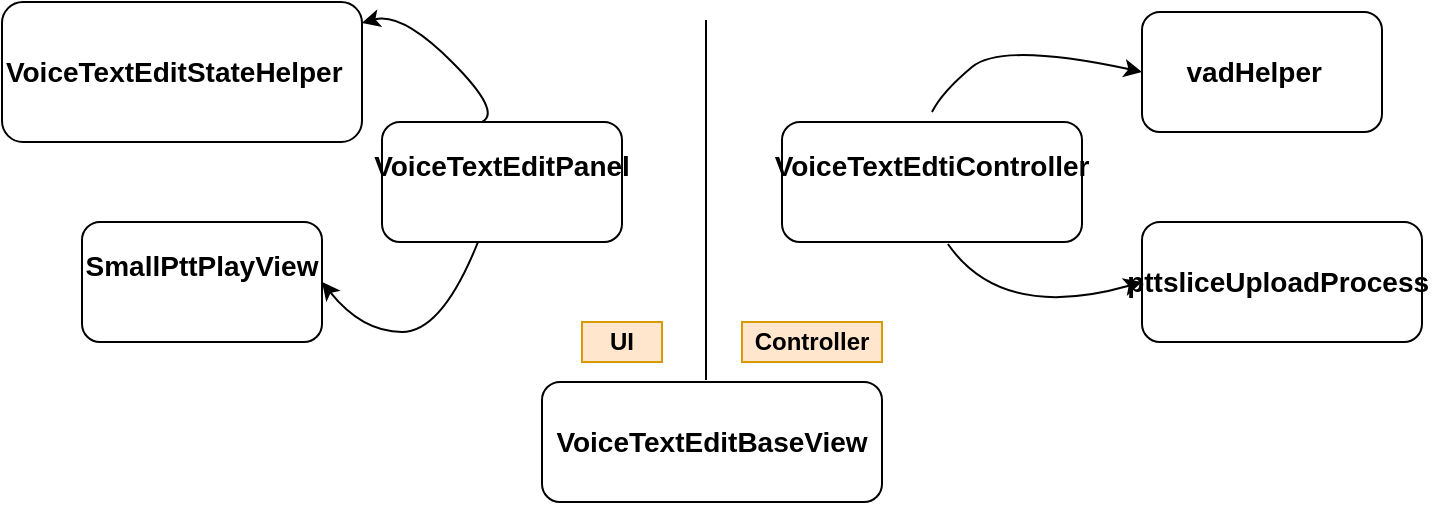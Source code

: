 <mxfile version="11.1.2" type="github"><diagram id="owQS2QtQJw9_XB7rfnVo" name="Page-1"><mxGraphModel dx="1406" dy="787" grid="1" gridSize="10" guides="1" tooltips="1" connect="1" arrows="1" fold="1" page="1" pageScale="1" pageWidth="827" pageHeight="1169" math="0" shadow="0"><root><mxCell id="0"/><mxCell id="1" parent="0"/><mxCell id="Xpnjdph-VlS41fEq8V97-4" value="&lt;span lang=&quot;EN-US&quot; style=&quot;font-size: 10.5pt ; font-family: &amp;#34;calibri&amp;#34; , sans-serif&quot;&gt;&lt;b&gt;VoiceTextEditPanel &amp;nbsp; &amp;nbsp;&lt;/b&gt;&lt;/span&gt;" style="rounded=1;whiteSpace=wrap;html=1;" vertex="1" parent="1"><mxGeometry x="260" y="260" width="120" height="60" as="geometry"/></mxCell><mxCell id="Xpnjdph-VlS41fEq8V97-5" value="&lt;span lang=&quot;EN-US&quot; style=&quot;font-size: 10.5pt ; font-family: &amp;#34;calibri&amp;#34; , sans-serif&quot;&gt;&lt;b&gt;VoiceTextEditStateHelper &amp;nbsp;&lt;/b&gt;&lt;/span&gt;" style="rounded=1;whiteSpace=wrap;html=1;" vertex="1" parent="1"><mxGeometry x="70" y="200" width="180" height="70" as="geometry"/></mxCell><mxCell id="Xpnjdph-VlS41fEq8V97-6" value="&lt;span lang=&quot;EN-US&quot; style=&quot;font-size: 10.5pt ; font-family: &amp;#34;calibri&amp;#34; , sans-serif&quot;&gt;&lt;b&gt;SmallPttPlayView &amp;nbsp;&amp;nbsp;&lt;/b&gt;&lt;/span&gt;" style="rounded=1;whiteSpace=wrap;html=1;" vertex="1" parent="1"><mxGeometry x="110" y="310" width="120" height="60" as="geometry"/></mxCell><mxCell id="Xpnjdph-VlS41fEq8V97-8" value="&lt;span lang=&quot;EN-US&quot; style=&quot;font-size: 10.5pt ; font-family: &amp;#34;calibri&amp;#34; , sans-serif&quot;&gt;&lt;b&gt;VoiceTextEdtiController &amp;nbsp;&lt;/b&gt;&lt;/span&gt;" style="rounded=1;whiteSpace=wrap;html=1;" vertex="1" parent="1"><mxGeometry x="460" y="260" width="150" height="60" as="geometry"/></mxCell><mxCell id="Xpnjdph-VlS41fEq8V97-9" value="&lt;span lang=&quot;EN-US&quot; style=&quot;font-size: 10.5pt ; font-family: &amp;#34;calibri&amp;#34; , sans-serif&quot;&gt;&lt;b&gt;vadHelper &amp;nbsp;&lt;/b&gt;&lt;/span&gt;" style="rounded=1;whiteSpace=wrap;html=1;" vertex="1" parent="1"><mxGeometry x="640" y="205" width="120" height="60" as="geometry"/></mxCell><mxCell id="Xpnjdph-VlS41fEq8V97-10" value="&lt;span lang=&quot;EN-US&quot; style=&quot;font-size: 10.5pt ; font-family: &amp;#34;calibri&amp;#34; , sans-serif&quot;&gt;&lt;b&gt;pttsliceUploadProcess&amp;nbsp;&lt;/b&gt;&lt;/span&gt;" style="rounded=1;whiteSpace=wrap;html=1;" vertex="1" parent="1"><mxGeometry x="640" y="310" width="140" height="60" as="geometry"/></mxCell><mxCell id="Xpnjdph-VlS41fEq8V97-11" value="" style="endArrow=none;html=1;" edge="1" parent="1"><mxGeometry width="50" height="50" relative="1" as="geometry"><mxPoint x="422" y="209" as="sourcePoint"/><mxPoint x="422" y="389" as="targetPoint"/></mxGeometry></mxCell><mxCell id="Xpnjdph-VlS41fEq8V97-12" value="&lt;span lang=&quot;EN-US&quot; style=&quot;font-size: 10.5pt ; font-family: &amp;#34;calibri&amp;#34; , sans-serif&quot;&gt;&lt;b&gt;VoiceTextEditBaseView&lt;/b&gt;&lt;/span&gt;" style="rounded=1;whiteSpace=wrap;html=1;" vertex="1" parent="1"><mxGeometry x="340" y="390" width="170" height="60" as="geometry"/></mxCell><mxCell id="Xpnjdph-VlS41fEq8V97-14" value="&lt;b&gt;UI&lt;/b&gt;" style="text;html=1;strokeColor=#d79b00;fillColor=#ffe6cc;align=center;verticalAlign=middle;whiteSpace=wrap;rounded=0;" vertex="1" parent="1"><mxGeometry x="360" y="360" width="40" height="20" as="geometry"/></mxCell><mxCell id="Xpnjdph-VlS41fEq8V97-15" value="&lt;b&gt;Controller&lt;/b&gt;" style="text;html=1;strokeColor=#d79b00;fillColor=#ffe6cc;align=center;verticalAlign=middle;whiteSpace=wrap;rounded=0;" vertex="1" parent="1"><mxGeometry x="440" y="360" width="70" height="20" as="geometry"/></mxCell><mxCell id="Xpnjdph-VlS41fEq8V97-18" value="" style="curved=1;endArrow=classic;html=1;exitX=0.417;exitY=0;exitDx=0;exitDy=0;exitPerimeter=0;" edge="1" parent="1" source="Xpnjdph-VlS41fEq8V97-4" target="Xpnjdph-VlS41fEq8V97-5"><mxGeometry width="50" height="50" relative="1" as="geometry"><mxPoint x="270" y="255" as="sourcePoint"/><mxPoint x="320" y="205" as="targetPoint"/><Array as="points"><mxPoint x="320" y="255"/><mxPoint x="270" y="205"/></Array></mxGeometry></mxCell><mxCell id="Xpnjdph-VlS41fEq8V97-20" value="" style="curved=1;endArrow=classic;html=1;entryX=1;entryY=0.5;entryDx=0;entryDy=0;" edge="1" parent="1" source="Xpnjdph-VlS41fEq8V97-4" target="Xpnjdph-VlS41fEq8V97-6"><mxGeometry width="50" height="50" relative="1" as="geometry"><mxPoint x="250" y="415" as="sourcePoint"/><mxPoint x="300" y="365" as="targetPoint"/><Array as="points"><mxPoint x="290" y="365"/><mxPoint x="250" y="365"/></Array></mxGeometry></mxCell><mxCell id="Xpnjdph-VlS41fEq8V97-21" value="" style="curved=1;endArrow=classic;html=1;entryX=0;entryY=0.5;entryDx=0;entryDy=0;" edge="1" parent="1" target="Xpnjdph-VlS41fEq8V97-9"><mxGeometry width="50" height="50" relative="1" as="geometry"><mxPoint x="535" y="255" as="sourcePoint"/><mxPoint x="585" y="205" as="targetPoint"/><Array as="points"><mxPoint x="540" y="245"/><mxPoint x="570" y="220"/></Array></mxGeometry></mxCell><mxCell id="Xpnjdph-VlS41fEq8V97-22" value="" style="curved=1;endArrow=classic;html=1;entryX=0;entryY=0.5;entryDx=0;entryDy=0;exitX=0.553;exitY=1.017;exitDx=0;exitDy=0;exitPerimeter=0;" edge="1" parent="1" source="Xpnjdph-VlS41fEq8V97-8" target="Xpnjdph-VlS41fEq8V97-10"><mxGeometry width="50" height="50" relative="1" as="geometry"><mxPoint x="540" y="330" as="sourcePoint"/><mxPoint x="610" y="360" as="targetPoint"/><Array as="points"><mxPoint x="570" y="360"/></Array></mxGeometry></mxCell></root></mxGraphModel></diagram></mxfile>